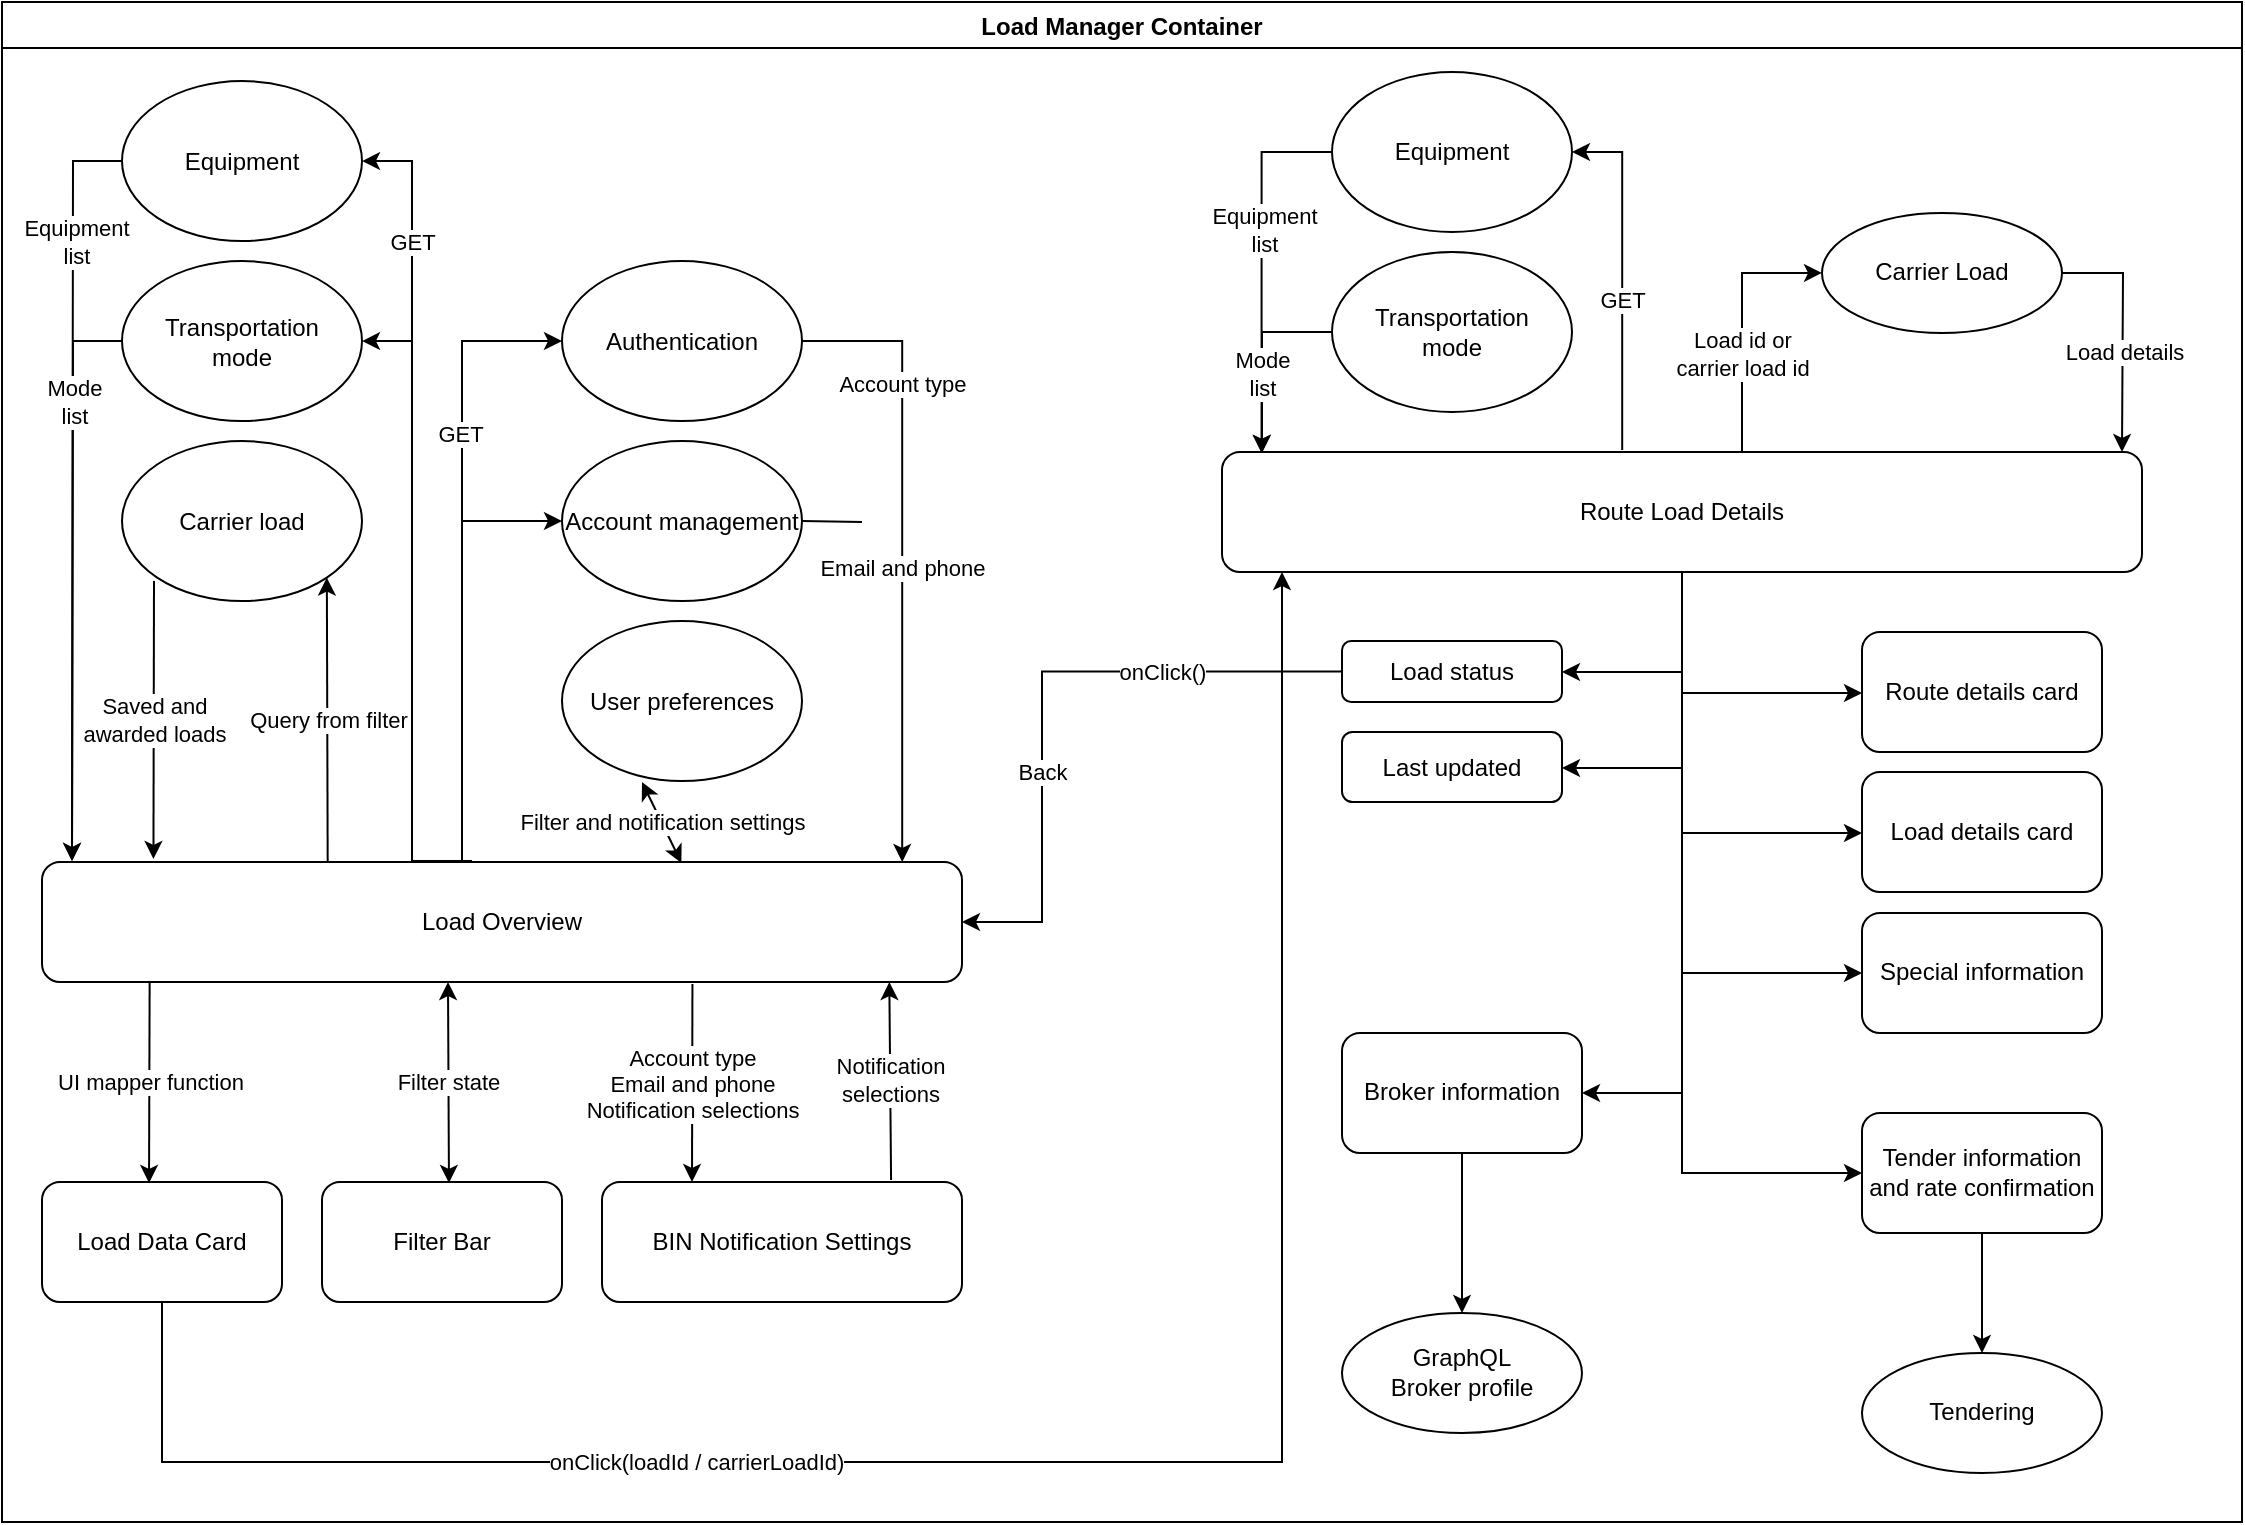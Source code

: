 <mxfile version="17.4.4" type="github">
  <diagram id="kY7czSaUqKnEQBzbAw4K" name="Page-1">
    <mxGraphModel dx="1447" dy="940" grid="1" gridSize="10" guides="1" tooltips="1" connect="1" arrows="1" fold="1" page="1" pageScale="1" pageWidth="1100" pageHeight="850" math="0" shadow="0">
      <root>
        <mxCell id="0" />
        <mxCell id="1" parent="0" />
        <mxCell id="MVzD_Kj5mdFjf6nczZ-t-2" value="Load Manager Container" style="swimlane;" vertex="1" parent="1">
          <mxGeometry x="60" y="40" width="1120" height="760" as="geometry" />
        </mxCell>
        <mxCell id="MVzD_Kj5mdFjf6nczZ-t-6" value="Load Data Card" style="rounded=1;whiteSpace=wrap;html=1;" vertex="1" parent="MVzD_Kj5mdFjf6nczZ-t-2">
          <mxGeometry x="20" y="590" width="120" height="60" as="geometry" />
        </mxCell>
        <mxCell id="MVzD_Kj5mdFjf6nczZ-t-5" value="Filter Bar" style="rounded=1;whiteSpace=wrap;html=1;" vertex="1" parent="MVzD_Kj5mdFjf6nczZ-t-2">
          <mxGeometry x="160" y="590" width="120" height="60" as="geometry" />
        </mxCell>
        <mxCell id="MVzD_Kj5mdFjf6nczZ-t-58" value="" style="edgeStyle=orthogonalEdgeStyle;rounded=0;orthogonalLoop=1;jettySize=auto;html=1;entryX=1;entryY=0.5;entryDx=0;entryDy=0;" edge="1" parent="MVzD_Kj5mdFjf6nczZ-t-2" target="MVzD_Kj5mdFjf6nczZ-t-31">
          <mxGeometry relative="1" as="geometry">
            <mxPoint x="205" y="169.52" as="sourcePoint" />
            <mxPoint x="185" y="79.52" as="targetPoint" />
            <Array as="points">
              <mxPoint x="205" y="79.52" />
            </Array>
          </mxGeometry>
        </mxCell>
        <mxCell id="MVzD_Kj5mdFjf6nczZ-t-77" value="GET" style="edgeLabel;html=1;align=center;verticalAlign=middle;resizable=0;points=[];" vertex="1" connectable="0" parent="MVzD_Kj5mdFjf6nczZ-t-58">
          <mxGeometry x="-0.13" y="1" relative="1" as="geometry">
            <mxPoint x="1" as="offset" />
          </mxGeometry>
        </mxCell>
        <mxCell id="MVzD_Kj5mdFjf6nczZ-t-59" style="edgeStyle=orthogonalEdgeStyle;rounded=0;orthogonalLoop=1;jettySize=auto;html=1;exitX=0.5;exitY=0;exitDx=0;exitDy=0;entryX=1;entryY=0.5;entryDx=0;entryDy=0;" edge="1" parent="MVzD_Kj5mdFjf6nczZ-t-2" target="MVzD_Kj5mdFjf6nczZ-t-32">
          <mxGeometry relative="1" as="geometry">
            <mxPoint x="235" y="429.52" as="sourcePoint" />
            <Array as="points">
              <mxPoint x="205" y="429.52" />
              <mxPoint x="205" y="169.52" />
            </Array>
          </mxGeometry>
        </mxCell>
        <mxCell id="MVzD_Kj5mdFjf6nczZ-t-61" value="" style="edgeStyle=orthogonalEdgeStyle;rounded=0;orthogonalLoop=1;jettySize=auto;html=1;entryX=0;entryY=0.5;entryDx=0;entryDy=0;" edge="1" parent="MVzD_Kj5mdFjf6nczZ-t-2" target="MVzD_Kj5mdFjf6nczZ-t-34">
          <mxGeometry relative="1" as="geometry">
            <mxPoint x="235" y="429.52" as="sourcePoint" />
            <mxPoint x="285" y="169.52" as="targetPoint" />
            <Array as="points">
              <mxPoint x="230" y="430" />
              <mxPoint x="230" y="170" />
            </Array>
          </mxGeometry>
        </mxCell>
        <mxCell id="MVzD_Kj5mdFjf6nczZ-t-78" value="GET" style="edgeLabel;html=1;align=center;verticalAlign=middle;resizable=0;points=[];" vertex="1" connectable="0" parent="MVzD_Kj5mdFjf6nczZ-t-61">
          <mxGeometry x="0.391" y="1" relative="1" as="geometry">
            <mxPoint as="offset" />
          </mxGeometry>
        </mxCell>
        <mxCell id="MVzD_Kj5mdFjf6nczZ-t-68" value="" style="edgeStyle=orthogonalEdgeStyle;rounded=0;orthogonalLoop=1;jettySize=auto;html=1;entryX=0;entryY=0.5;entryDx=0;entryDy=0;" edge="1" parent="MVzD_Kj5mdFjf6nczZ-t-2" source="MVzD_Kj5mdFjf6nczZ-t-8" target="MVzD_Kj5mdFjf6nczZ-t-35">
          <mxGeometry relative="1" as="geometry">
            <mxPoint x="240" y="260" as="targetPoint" />
            <Array as="points">
              <mxPoint x="230" y="260" />
            </Array>
          </mxGeometry>
        </mxCell>
        <mxCell id="MVzD_Kj5mdFjf6nczZ-t-8" value="Load Overview" style="rounded=1;whiteSpace=wrap;html=1;" vertex="1" parent="MVzD_Kj5mdFjf6nczZ-t-2">
          <mxGeometry x="20" y="430" width="460" height="60" as="geometry" />
        </mxCell>
        <mxCell id="MVzD_Kj5mdFjf6nczZ-t-9" value="" style="endArrow=classic;html=1;rounded=0;exitX=0.117;exitY=1;exitDx=0;exitDy=0;exitPerimeter=0;entryX=0.446;entryY=0.008;entryDx=0;entryDy=0;entryPerimeter=0;" edge="1" parent="MVzD_Kj5mdFjf6nczZ-t-2" source="MVzD_Kj5mdFjf6nczZ-t-8" target="MVzD_Kj5mdFjf6nczZ-t-6">
          <mxGeometry relative="1" as="geometry">
            <mxPoint x="330" y="660" as="sourcePoint" />
            <mxPoint x="108" y="590" as="targetPoint" />
          </mxGeometry>
        </mxCell>
        <mxCell id="MVzD_Kj5mdFjf6nczZ-t-10" value="UI mapper function" style="edgeLabel;resizable=0;html=1;align=center;verticalAlign=middle;" connectable="0" vertex="1" parent="MVzD_Kj5mdFjf6nczZ-t-9">
          <mxGeometry relative="1" as="geometry" />
        </mxCell>
        <mxCell id="MVzD_Kj5mdFjf6nczZ-t-15" value="Filter state" style="endArrow=classic;startArrow=classic;html=1;rounded=0;exitX=0.529;exitY=0.008;exitDx=0;exitDy=0;exitPerimeter=0;" edge="1" parent="MVzD_Kj5mdFjf6nczZ-t-2" source="MVzD_Kj5mdFjf6nczZ-t-5">
          <mxGeometry width="50" height="50" relative="1" as="geometry">
            <mxPoint x="273" y="590" as="sourcePoint" />
            <mxPoint x="223" y="490" as="targetPoint" />
          </mxGeometry>
        </mxCell>
        <mxCell id="MVzD_Kj5mdFjf6nczZ-t-17" value="BIN Notification Settings" style="rounded=1;whiteSpace=wrap;html=1;" vertex="1" parent="MVzD_Kj5mdFjf6nczZ-t-2">
          <mxGeometry x="300" y="590" width="180" height="60" as="geometry" />
        </mxCell>
        <mxCell id="MVzD_Kj5mdFjf6nczZ-t-20" value="Account type&lt;br&gt;Email and phone&lt;br&gt;Notification selections" style="endArrow=classic;html=1;rounded=0;entryX=0.25;entryY=0;entryDx=0;entryDy=0;exitX=0.707;exitY=1.017;exitDx=0;exitDy=0;exitPerimeter=0;" edge="1" parent="MVzD_Kj5mdFjf6nczZ-t-2" source="MVzD_Kj5mdFjf6nczZ-t-8" target="MVzD_Kj5mdFjf6nczZ-t-17">
          <mxGeometry width="50" height="50" relative="1" as="geometry">
            <mxPoint x="300" y="490" as="sourcePoint" />
            <mxPoint x="350" y="440" as="targetPoint" />
          </mxGeometry>
        </mxCell>
        <mxCell id="MVzD_Kj5mdFjf6nczZ-t-21" value="Notification&lt;br&gt;selections" style="endArrow=classic;html=1;rounded=0;exitX=0.803;exitY=-0.017;exitDx=0;exitDy=0;exitPerimeter=0;entryX=0.921;entryY=1;entryDx=0;entryDy=0;entryPerimeter=0;" edge="1" parent="MVzD_Kj5mdFjf6nczZ-t-2" source="MVzD_Kj5mdFjf6nczZ-t-17" target="MVzD_Kj5mdFjf6nczZ-t-8">
          <mxGeometry width="50" height="50" relative="1" as="geometry">
            <mxPoint x="300" y="480" as="sourcePoint" />
            <mxPoint x="425" y="490" as="targetPoint" />
          </mxGeometry>
        </mxCell>
        <mxCell id="MVzD_Kj5mdFjf6nczZ-t-48" value="" style="edgeStyle=orthogonalEdgeStyle;rounded=0;orthogonalLoop=1;jettySize=auto;html=1;" edge="1" parent="MVzD_Kj5mdFjf6nczZ-t-2" source="MVzD_Kj5mdFjf6nczZ-t-31">
          <mxGeometry relative="1" as="geometry">
            <mxPoint x="35" y="429.52" as="targetPoint" />
          </mxGeometry>
        </mxCell>
        <mxCell id="MVzD_Kj5mdFjf6nczZ-t-79" value="Equipment&lt;br&gt;list" style="edgeLabel;html=1;align=center;verticalAlign=middle;resizable=0;points=[];" vertex="1" connectable="0" parent="MVzD_Kj5mdFjf6nczZ-t-48">
          <mxGeometry x="-0.653" y="1" relative="1" as="geometry">
            <mxPoint as="offset" />
          </mxGeometry>
        </mxCell>
        <mxCell id="MVzD_Kj5mdFjf6nczZ-t-31" value="Equipment" style="ellipse;whiteSpace=wrap;html=1;" vertex="1" parent="MVzD_Kj5mdFjf6nczZ-t-2">
          <mxGeometry x="60" y="39.52" width="120" height="80" as="geometry" />
        </mxCell>
        <mxCell id="MVzD_Kj5mdFjf6nczZ-t-46" value="" style="edgeStyle=orthogonalEdgeStyle;rounded=0;orthogonalLoop=1;jettySize=auto;html=1;" edge="1" parent="MVzD_Kj5mdFjf6nczZ-t-2" source="MVzD_Kj5mdFjf6nczZ-t-32">
          <mxGeometry relative="1" as="geometry">
            <mxPoint x="35" y="429.52" as="targetPoint" />
          </mxGeometry>
        </mxCell>
        <mxCell id="MVzD_Kj5mdFjf6nczZ-t-80" value="Mode&lt;br&gt;list" style="edgeLabel;html=1;align=center;verticalAlign=middle;resizable=0;points=[];" vertex="1" connectable="0" parent="MVzD_Kj5mdFjf6nczZ-t-46">
          <mxGeometry x="-0.614" relative="1" as="geometry">
            <mxPoint as="offset" />
          </mxGeometry>
        </mxCell>
        <mxCell id="MVzD_Kj5mdFjf6nczZ-t-32" value="Transportation&lt;br&gt;mode" style="ellipse;whiteSpace=wrap;html=1;" vertex="1" parent="MVzD_Kj5mdFjf6nczZ-t-2">
          <mxGeometry x="60" y="129.52" width="120" height="80" as="geometry" />
        </mxCell>
        <mxCell id="MVzD_Kj5mdFjf6nczZ-t-33" value="Carrier load" style="ellipse;whiteSpace=wrap;html=1;" vertex="1" parent="MVzD_Kj5mdFjf6nczZ-t-2">
          <mxGeometry x="60" y="219.52" width="120" height="80" as="geometry" />
        </mxCell>
        <mxCell id="MVzD_Kj5mdFjf6nczZ-t-63" value="" style="edgeStyle=orthogonalEdgeStyle;rounded=0;orthogonalLoop=1;jettySize=auto;html=1;entryX=0.935;entryY=0;entryDx=0;entryDy=0;entryPerimeter=0;" edge="1" parent="MVzD_Kj5mdFjf6nczZ-t-2" source="MVzD_Kj5mdFjf6nczZ-t-34" target="MVzD_Kj5mdFjf6nczZ-t-8">
          <mxGeometry relative="1" as="geometry">
            <mxPoint x="445" y="420" as="targetPoint" />
            <Array as="points">
              <mxPoint x="450" y="170" />
            </Array>
          </mxGeometry>
        </mxCell>
        <mxCell id="MVzD_Kj5mdFjf6nczZ-t-64" value="Account type" style="edgeLabel;html=1;align=center;verticalAlign=middle;resizable=0;points=[];" vertex="1" connectable="0" parent="MVzD_Kj5mdFjf6nczZ-t-63">
          <mxGeometry x="-0.54" relative="1" as="geometry">
            <mxPoint as="offset" />
          </mxGeometry>
        </mxCell>
        <mxCell id="MVzD_Kj5mdFjf6nczZ-t-75" value="Email and phone" style="edgeLabel;html=1;align=center;verticalAlign=middle;resizable=0;points=[];" vertex="1" connectable="0" parent="MVzD_Kj5mdFjf6nczZ-t-63">
          <mxGeometry x="0.05" relative="1" as="geometry">
            <mxPoint as="offset" />
          </mxGeometry>
        </mxCell>
        <mxCell id="MVzD_Kj5mdFjf6nczZ-t-34" value="Authentication" style="ellipse;whiteSpace=wrap;html=1;" vertex="1" parent="MVzD_Kj5mdFjf6nczZ-t-2">
          <mxGeometry x="280" y="129.52" width="120" height="80" as="geometry" />
        </mxCell>
        <mxCell id="MVzD_Kj5mdFjf6nczZ-t-35" value="Account management" style="ellipse;whiteSpace=wrap;html=1;" vertex="1" parent="MVzD_Kj5mdFjf6nczZ-t-2">
          <mxGeometry x="280" y="219.52" width="120" height="80" as="geometry" />
        </mxCell>
        <mxCell id="MVzD_Kj5mdFjf6nczZ-t-36" value="User preferences" style="ellipse;whiteSpace=wrap;html=1;" vertex="1" parent="MVzD_Kj5mdFjf6nczZ-t-2">
          <mxGeometry x="280" y="309.52" width="120" height="80" as="geometry" />
        </mxCell>
        <mxCell id="MVzD_Kj5mdFjf6nczZ-t-42" value="Query from filter" style="endArrow=classic;html=1;rounded=0;entryX=1;entryY=1;entryDx=0;entryDy=0;exitX=0.336;exitY=0.008;exitDx=0;exitDy=0;exitPerimeter=0;" edge="1" parent="MVzD_Kj5mdFjf6nczZ-t-2" target="MVzD_Kj5mdFjf6nczZ-t-33">
          <mxGeometry width="50" height="50" relative="1" as="geometry">
            <mxPoint x="162.84" y="430" as="sourcePoint" />
            <mxPoint x="485" y="409.52" as="targetPoint" />
          </mxGeometry>
        </mxCell>
        <mxCell id="MVzD_Kj5mdFjf6nczZ-t-43" value="Saved and &lt;br&gt;awarded loads" style="endArrow=classic;html=1;rounded=0;entryX=0.138;entryY=-0.017;entryDx=0;entryDy=0;entryPerimeter=0;" edge="1" parent="MVzD_Kj5mdFjf6nczZ-t-2">
          <mxGeometry width="50" height="50" relative="1" as="geometry">
            <mxPoint x="76" y="289.52" as="sourcePoint" />
            <mxPoint x="75.72" y="428.5" as="targetPoint" />
          </mxGeometry>
        </mxCell>
        <mxCell id="MVzD_Kj5mdFjf6nczZ-t-106" value="Load id or&lt;br&gt;carrier load id" style="edgeStyle=orthogonalEdgeStyle;rounded=0;orthogonalLoop=1;jettySize=auto;html=1;entryX=0;entryY=0.5;entryDx=0;entryDy=0;" edge="1" parent="MVzD_Kj5mdFjf6nczZ-t-2" source="MVzD_Kj5mdFjf6nczZ-t-81" target="MVzD_Kj5mdFjf6nczZ-t-98">
          <mxGeometry x="-0.235" relative="1" as="geometry">
            <mxPoint x="840" y="115.0" as="targetPoint" />
            <Array as="points">
              <mxPoint x="870" y="135.48" />
            </Array>
            <mxPoint as="offset" />
          </mxGeometry>
        </mxCell>
        <mxCell id="MVzD_Kj5mdFjf6nczZ-t-81" value="Route Load Details" style="whiteSpace=wrap;html=1;rounded=1;" vertex="1" parent="MVzD_Kj5mdFjf6nczZ-t-2">
          <mxGeometry x="610" y="225" width="460" height="60" as="geometry" />
        </mxCell>
        <mxCell id="MVzD_Kj5mdFjf6nczZ-t-82" value="onClick(loadId / carrierLoadId)" style="edgeStyle=orthogonalEdgeStyle;rounded=0;orthogonalLoop=1;jettySize=auto;html=1;" edge="1" parent="MVzD_Kj5mdFjf6nczZ-t-2" source="MVzD_Kj5mdFjf6nczZ-t-6" target="MVzD_Kj5mdFjf6nczZ-t-81">
          <mxGeometry x="-0.36" relative="1" as="geometry">
            <Array as="points">
              <mxPoint x="80" y="730" />
              <mxPoint x="640" y="730" />
            </Array>
            <mxPoint as="offset" />
          </mxGeometry>
        </mxCell>
        <mxCell id="MVzD_Kj5mdFjf6nczZ-t-84" value="Route details card" style="whiteSpace=wrap;html=1;rounded=1;" vertex="1" parent="MVzD_Kj5mdFjf6nczZ-t-2">
          <mxGeometry x="930" y="315" width="120" height="60" as="geometry" />
        </mxCell>
        <mxCell id="MVzD_Kj5mdFjf6nczZ-t-85" value="" style="edgeStyle=orthogonalEdgeStyle;rounded=0;orthogonalLoop=1;jettySize=auto;html=1;" edge="1" parent="MVzD_Kj5mdFjf6nczZ-t-2" source="MVzD_Kj5mdFjf6nczZ-t-81" target="MVzD_Kj5mdFjf6nczZ-t-84">
          <mxGeometry relative="1" as="geometry">
            <Array as="points">
              <mxPoint x="840" y="345.48" />
            </Array>
          </mxGeometry>
        </mxCell>
        <mxCell id="MVzD_Kj5mdFjf6nczZ-t-86" value="Load details card" style="whiteSpace=wrap;html=1;rounded=1;" vertex="1" parent="MVzD_Kj5mdFjf6nczZ-t-2">
          <mxGeometry x="930" y="385" width="120" height="60" as="geometry" />
        </mxCell>
        <mxCell id="MVzD_Kj5mdFjf6nczZ-t-87" value="" style="edgeStyle=orthogonalEdgeStyle;rounded=0;orthogonalLoop=1;jettySize=auto;html=1;" edge="1" parent="MVzD_Kj5mdFjf6nczZ-t-2" source="MVzD_Kj5mdFjf6nczZ-t-81" target="MVzD_Kj5mdFjf6nczZ-t-86">
          <mxGeometry relative="1" as="geometry">
            <Array as="points">
              <mxPoint x="840" y="415.48" />
            </Array>
          </mxGeometry>
        </mxCell>
        <mxCell id="MVzD_Kj5mdFjf6nczZ-t-88" value="Special information" style="whiteSpace=wrap;html=1;rounded=1;" vertex="1" parent="MVzD_Kj5mdFjf6nczZ-t-2">
          <mxGeometry x="930" y="455.48" width="120" height="60" as="geometry" />
        </mxCell>
        <mxCell id="MVzD_Kj5mdFjf6nczZ-t-89" value="" style="edgeStyle=orthogonalEdgeStyle;rounded=0;orthogonalLoop=1;jettySize=auto;html=1;" edge="1" parent="MVzD_Kj5mdFjf6nczZ-t-2" source="MVzD_Kj5mdFjf6nczZ-t-81" target="MVzD_Kj5mdFjf6nczZ-t-88">
          <mxGeometry relative="1" as="geometry">
            <Array as="points">
              <mxPoint x="840" y="485.48" />
            </Array>
          </mxGeometry>
        </mxCell>
        <mxCell id="MVzD_Kj5mdFjf6nczZ-t-90" value="Broker information" style="whiteSpace=wrap;html=1;rounded=1;" vertex="1" parent="MVzD_Kj5mdFjf6nczZ-t-2">
          <mxGeometry x="670" y="515.48" width="120" height="60" as="geometry" />
        </mxCell>
        <mxCell id="MVzD_Kj5mdFjf6nczZ-t-91" value="" style="edgeStyle=orthogonalEdgeStyle;rounded=0;orthogonalLoop=1;jettySize=auto;html=1;" edge="1" parent="MVzD_Kj5mdFjf6nczZ-t-2" source="MVzD_Kj5mdFjf6nczZ-t-81" target="MVzD_Kj5mdFjf6nczZ-t-90">
          <mxGeometry relative="1" as="geometry">
            <Array as="points">
              <mxPoint x="840" y="545.48" />
            </Array>
          </mxGeometry>
        </mxCell>
        <mxCell id="MVzD_Kj5mdFjf6nczZ-t-92" value="Tender information&lt;br&gt;and rate confirmation" style="whiteSpace=wrap;html=1;rounded=1;" vertex="1" parent="MVzD_Kj5mdFjf6nczZ-t-2">
          <mxGeometry x="930" y="555.48" width="120" height="60" as="geometry" />
        </mxCell>
        <mxCell id="MVzD_Kj5mdFjf6nczZ-t-93" value="" style="edgeStyle=orthogonalEdgeStyle;rounded=0;orthogonalLoop=1;jettySize=auto;html=1;" edge="1" parent="MVzD_Kj5mdFjf6nczZ-t-2" source="MVzD_Kj5mdFjf6nczZ-t-81" target="MVzD_Kj5mdFjf6nczZ-t-92">
          <mxGeometry relative="1" as="geometry">
            <Array as="points">
              <mxPoint x="840" y="585.48" />
            </Array>
          </mxGeometry>
        </mxCell>
        <mxCell id="MVzD_Kj5mdFjf6nczZ-t-94" value="GraphQL&lt;br&gt;Broker profile" style="ellipse;whiteSpace=wrap;html=1;rounded=1;" vertex="1" parent="MVzD_Kj5mdFjf6nczZ-t-2">
          <mxGeometry x="670" y="655.48" width="120" height="60" as="geometry" />
        </mxCell>
        <mxCell id="MVzD_Kj5mdFjf6nczZ-t-95" value="" style="edgeStyle=orthogonalEdgeStyle;rounded=0;orthogonalLoop=1;jettySize=auto;html=1;" edge="1" parent="MVzD_Kj5mdFjf6nczZ-t-2" source="MVzD_Kj5mdFjf6nczZ-t-90" target="MVzD_Kj5mdFjf6nczZ-t-94">
          <mxGeometry relative="1" as="geometry" />
        </mxCell>
        <mxCell id="MVzD_Kj5mdFjf6nczZ-t-96" value="Tendering" style="ellipse;whiteSpace=wrap;html=1;rounded=1;" vertex="1" parent="MVzD_Kj5mdFjf6nczZ-t-2">
          <mxGeometry x="930" y="675.48" width="120" height="60" as="geometry" />
        </mxCell>
        <mxCell id="MVzD_Kj5mdFjf6nczZ-t-97" value="" style="edgeStyle=orthogonalEdgeStyle;rounded=0;orthogonalLoop=1;jettySize=auto;html=1;" edge="1" parent="MVzD_Kj5mdFjf6nczZ-t-2" source="MVzD_Kj5mdFjf6nczZ-t-92" target="MVzD_Kj5mdFjf6nczZ-t-96">
          <mxGeometry relative="1" as="geometry" />
        </mxCell>
        <mxCell id="MVzD_Kj5mdFjf6nczZ-t-104" value="" style="edgeStyle=orthogonalEdgeStyle;rounded=0;orthogonalLoop=1;jettySize=auto;html=1;" edge="1" parent="MVzD_Kj5mdFjf6nczZ-t-2" source="MVzD_Kj5mdFjf6nczZ-t-98">
          <mxGeometry relative="1" as="geometry">
            <mxPoint x="1060" y="225.0" as="targetPoint" />
          </mxGeometry>
        </mxCell>
        <mxCell id="MVzD_Kj5mdFjf6nczZ-t-107" value="Load details" style="edgeLabel;html=1;align=center;verticalAlign=middle;resizable=0;points=[];" vertex="1" connectable="0" parent="MVzD_Kj5mdFjf6nczZ-t-104">
          <mxGeometry x="0.163" relative="1" as="geometry">
            <mxPoint as="offset" />
          </mxGeometry>
        </mxCell>
        <mxCell id="MVzD_Kj5mdFjf6nczZ-t-98" value="Carrier Load" style="ellipse;whiteSpace=wrap;html=1;rounded=1;" vertex="1" parent="MVzD_Kj5mdFjf6nczZ-t-2">
          <mxGeometry x="910" y="105.48" width="120" height="60" as="geometry" />
        </mxCell>
        <mxCell id="MVzD_Kj5mdFjf6nczZ-t-108" value="" style="edgeStyle=orthogonalEdgeStyle;rounded=0;orthogonalLoop=1;jettySize=auto;html=1;entryX=1;entryY=0.5;entryDx=0;entryDy=0;exitX=0.435;exitY=-0.017;exitDx=0;exitDy=0;exitPerimeter=0;" edge="1" target="MVzD_Kj5mdFjf6nczZ-t-111" parent="MVzD_Kj5mdFjf6nczZ-t-2" source="MVzD_Kj5mdFjf6nczZ-t-81">
          <mxGeometry relative="1" as="geometry">
            <mxPoint x="850" y="205.0" as="sourcePoint" />
            <mxPoint x="790" y="75" as="targetPoint" />
            <Array as="points">
              <mxPoint x="810" y="75.48" />
            </Array>
          </mxGeometry>
        </mxCell>
        <mxCell id="MVzD_Kj5mdFjf6nczZ-t-109" value="GET" style="edgeLabel;html=1;align=center;verticalAlign=middle;resizable=0;points=[];" vertex="1" connectable="0" parent="MVzD_Kj5mdFjf6nczZ-t-108">
          <mxGeometry x="-0.13" y="1" relative="1" as="geometry">
            <mxPoint x="1" as="offset" />
          </mxGeometry>
        </mxCell>
        <mxCell id="MVzD_Kj5mdFjf6nczZ-t-115" value="" style="edgeStyle=orthogonalEdgeStyle;rounded=0;orthogonalLoop=1;jettySize=auto;html=1;entryX=0.043;entryY=0.008;entryDx=0;entryDy=0;entryPerimeter=0;" edge="1" parent="MVzD_Kj5mdFjf6nczZ-t-2" source="MVzD_Kj5mdFjf6nczZ-t-111" target="MVzD_Kj5mdFjf6nczZ-t-81">
          <mxGeometry relative="1" as="geometry">
            <mxPoint x="630" y="215.48" as="targetPoint" />
            <Array as="points">
              <mxPoint x="630" y="75.48" />
            </Array>
          </mxGeometry>
        </mxCell>
        <mxCell id="MVzD_Kj5mdFjf6nczZ-t-119" value="Equipment&lt;br&gt;list" style="edgeLabel;html=1;align=center;verticalAlign=middle;resizable=0;points=[];" vertex="1" connectable="0" parent="MVzD_Kj5mdFjf6nczZ-t-115">
          <mxGeometry x="-0.201" y="1" relative="1" as="geometry">
            <mxPoint as="offset" />
          </mxGeometry>
        </mxCell>
        <mxCell id="MVzD_Kj5mdFjf6nczZ-t-111" value="Equipment" style="ellipse;whiteSpace=wrap;html=1;" vertex="1" parent="MVzD_Kj5mdFjf6nczZ-t-2">
          <mxGeometry x="665" y="35" width="120" height="80" as="geometry" />
        </mxCell>
        <mxCell id="MVzD_Kj5mdFjf6nczZ-t-118" value="" style="edgeStyle=orthogonalEdgeStyle;rounded=0;orthogonalLoop=1;jettySize=auto;html=1;" edge="1" parent="MVzD_Kj5mdFjf6nczZ-t-2" source="MVzD_Kj5mdFjf6nczZ-t-113">
          <mxGeometry relative="1" as="geometry">
            <mxPoint x="630" y="225.48" as="targetPoint" />
            <Array as="points">
              <mxPoint x="630" y="165.48" />
              <mxPoint x="630" y="165.48" />
            </Array>
          </mxGeometry>
        </mxCell>
        <mxCell id="MVzD_Kj5mdFjf6nczZ-t-120" value="Mode&lt;br&gt;list" style="edgeLabel;html=1;align=center;verticalAlign=middle;resizable=0;points=[];" vertex="1" connectable="0" parent="MVzD_Kj5mdFjf6nczZ-t-118">
          <mxGeometry x="0.016" relative="1" as="geometry">
            <mxPoint y="7" as="offset" />
          </mxGeometry>
        </mxCell>
        <mxCell id="MVzD_Kj5mdFjf6nczZ-t-113" value="Transportation&lt;br&gt;mode" style="ellipse;whiteSpace=wrap;html=1;" vertex="1" parent="MVzD_Kj5mdFjf6nczZ-t-2">
          <mxGeometry x="665" y="125.0" width="120" height="80" as="geometry" />
        </mxCell>
        <mxCell id="MVzD_Kj5mdFjf6nczZ-t-130" value="onClick()" style="edgeStyle=orthogonalEdgeStyle;rounded=0;orthogonalLoop=1;jettySize=auto;html=1;entryX=1;entryY=0.5;entryDx=0;entryDy=0;" edge="1" parent="MVzD_Kj5mdFjf6nczZ-t-2" source="MVzD_Kj5mdFjf6nczZ-t-125" target="MVzD_Kj5mdFjf6nczZ-t-8">
          <mxGeometry x="-0.429" relative="1" as="geometry">
            <mxPoint x="500" y="460" as="targetPoint" />
            <Array as="points">
              <mxPoint x="520" y="335" />
              <mxPoint x="520" y="460" />
            </Array>
            <mxPoint as="offset" />
          </mxGeometry>
        </mxCell>
        <mxCell id="MVzD_Kj5mdFjf6nczZ-t-131" value="Back" style="edgeLabel;html=1;align=center;verticalAlign=middle;resizable=0;points=[];" vertex="1" connectable="0" parent="MVzD_Kj5mdFjf6nczZ-t-130">
          <mxGeometry x="-0.442" relative="1" as="geometry">
            <mxPoint x="-62" y="50" as="offset" />
          </mxGeometry>
        </mxCell>
        <mxCell id="MVzD_Kj5mdFjf6nczZ-t-125" value="Load status" style="whiteSpace=wrap;html=1;rounded=1;" vertex="1" parent="MVzD_Kj5mdFjf6nczZ-t-2">
          <mxGeometry x="670" y="319.52" width="110" height="30.48" as="geometry" />
        </mxCell>
        <mxCell id="MVzD_Kj5mdFjf6nczZ-t-126" value="" style="edgeStyle=orthogonalEdgeStyle;rounded=0;orthogonalLoop=1;jettySize=auto;html=1;" edge="1" parent="MVzD_Kj5mdFjf6nczZ-t-2" source="MVzD_Kj5mdFjf6nczZ-t-81" target="MVzD_Kj5mdFjf6nczZ-t-125">
          <mxGeometry relative="1" as="geometry">
            <Array as="points">
              <mxPoint x="840" y="335" />
            </Array>
          </mxGeometry>
        </mxCell>
        <mxCell id="MVzD_Kj5mdFjf6nczZ-t-127" value="Last updated" style="whiteSpace=wrap;html=1;rounded=1;" vertex="1" parent="MVzD_Kj5mdFjf6nczZ-t-2">
          <mxGeometry x="670" y="365" width="110" height="35" as="geometry" />
        </mxCell>
        <mxCell id="MVzD_Kj5mdFjf6nczZ-t-128" value="" style="edgeStyle=orthogonalEdgeStyle;rounded=0;orthogonalLoop=1;jettySize=auto;html=1;" edge="1" parent="MVzD_Kj5mdFjf6nczZ-t-2" source="MVzD_Kj5mdFjf6nczZ-t-81" target="MVzD_Kj5mdFjf6nczZ-t-127">
          <mxGeometry relative="1" as="geometry">
            <Array as="points">
              <mxPoint x="840" y="383" />
            </Array>
          </mxGeometry>
        </mxCell>
        <mxCell id="MVzD_Kj5mdFjf6nczZ-t-71" value="" style="endArrow=none;html=1;rounded=0;exitX=1;exitY=0.5;exitDx=0;exitDy=0;" edge="1" parent="1" source="MVzD_Kj5mdFjf6nczZ-t-35">
          <mxGeometry width="50" height="50" relative="1" as="geometry">
            <mxPoint x="480" y="480" as="sourcePoint" />
            <mxPoint x="490" y="300" as="targetPoint" />
          </mxGeometry>
        </mxCell>
        <mxCell id="MVzD_Kj5mdFjf6nczZ-t-76" value="Filter and notification settings" style="endArrow=classic;startArrow=classic;html=1;rounded=0;exitX=0.695;exitY=0.008;exitDx=0;exitDy=0;exitPerimeter=0;" edge="1" parent="1" source="MVzD_Kj5mdFjf6nczZ-t-8">
          <mxGeometry width="50" height="50" relative="1" as="geometry">
            <mxPoint x="480" y="480" as="sourcePoint" />
            <mxPoint x="380" y="430" as="targetPoint" />
          </mxGeometry>
        </mxCell>
      </root>
    </mxGraphModel>
  </diagram>
</mxfile>
